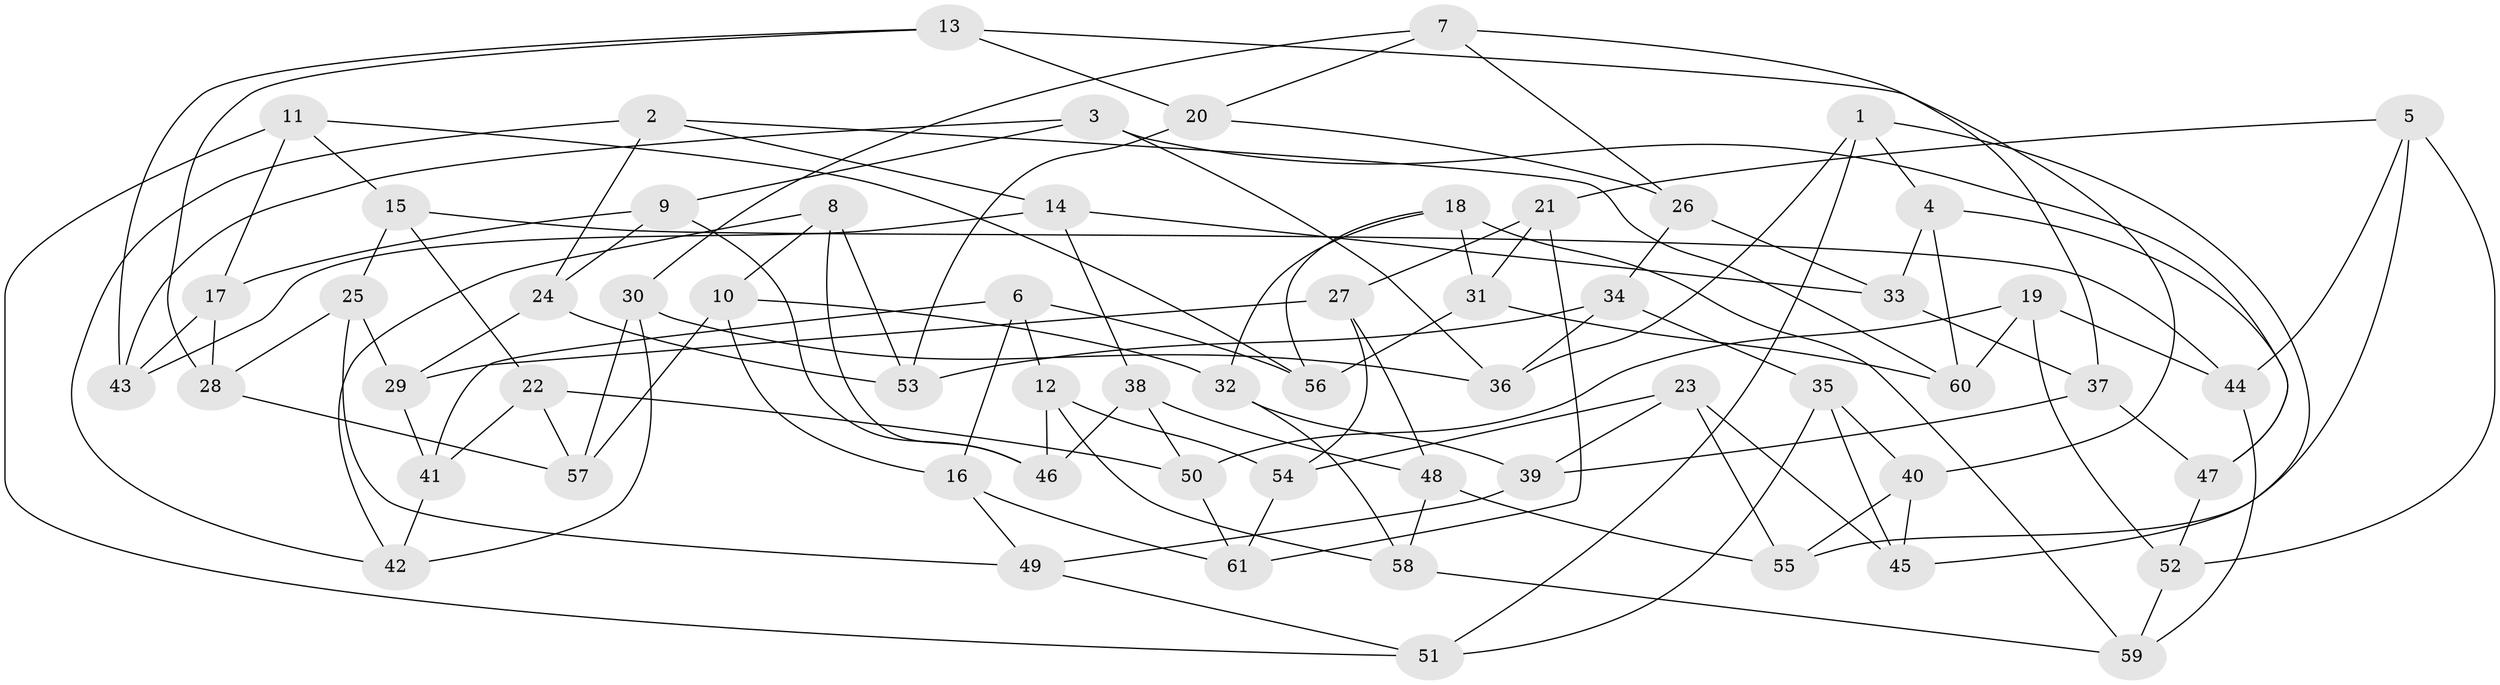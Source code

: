 // coarse degree distribution, {6: 0.2857142857142857, 4: 0.5238095238095238, 3: 0.023809523809523808, 5: 0.16666666666666666}
// Generated by graph-tools (version 1.1) at 2025/52/02/27/25 19:52:34]
// undirected, 61 vertices, 122 edges
graph export_dot {
graph [start="1"]
  node [color=gray90,style=filled];
  1;
  2;
  3;
  4;
  5;
  6;
  7;
  8;
  9;
  10;
  11;
  12;
  13;
  14;
  15;
  16;
  17;
  18;
  19;
  20;
  21;
  22;
  23;
  24;
  25;
  26;
  27;
  28;
  29;
  30;
  31;
  32;
  33;
  34;
  35;
  36;
  37;
  38;
  39;
  40;
  41;
  42;
  43;
  44;
  45;
  46;
  47;
  48;
  49;
  50;
  51;
  52;
  53;
  54;
  55;
  56;
  57;
  58;
  59;
  60;
  61;
  1 -- 36;
  1 -- 51;
  1 -- 45;
  1 -- 4;
  2 -- 60;
  2 -- 14;
  2 -- 42;
  2 -- 24;
  3 -- 36;
  3 -- 47;
  3 -- 9;
  3 -- 43;
  4 -- 47;
  4 -- 33;
  4 -- 60;
  5 -- 55;
  5 -- 44;
  5 -- 21;
  5 -- 52;
  6 -- 16;
  6 -- 56;
  6 -- 41;
  6 -- 12;
  7 -- 30;
  7 -- 26;
  7 -- 20;
  7 -- 37;
  8 -- 53;
  8 -- 42;
  8 -- 46;
  8 -- 10;
  9 -- 46;
  9 -- 17;
  9 -- 24;
  10 -- 32;
  10 -- 16;
  10 -- 57;
  11 -- 17;
  11 -- 56;
  11 -- 15;
  11 -- 51;
  12 -- 46;
  12 -- 54;
  12 -- 58;
  13 -- 28;
  13 -- 40;
  13 -- 43;
  13 -- 20;
  14 -- 38;
  14 -- 43;
  14 -- 33;
  15 -- 22;
  15 -- 44;
  15 -- 25;
  16 -- 61;
  16 -- 49;
  17 -- 43;
  17 -- 28;
  18 -- 32;
  18 -- 56;
  18 -- 31;
  18 -- 59;
  19 -- 60;
  19 -- 44;
  19 -- 50;
  19 -- 52;
  20 -- 26;
  20 -- 53;
  21 -- 61;
  21 -- 31;
  21 -- 27;
  22 -- 57;
  22 -- 50;
  22 -- 41;
  23 -- 39;
  23 -- 55;
  23 -- 45;
  23 -- 54;
  24 -- 29;
  24 -- 53;
  25 -- 49;
  25 -- 29;
  25 -- 28;
  26 -- 33;
  26 -- 34;
  27 -- 29;
  27 -- 54;
  27 -- 48;
  28 -- 57;
  29 -- 41;
  30 -- 42;
  30 -- 57;
  30 -- 36;
  31 -- 60;
  31 -- 56;
  32 -- 58;
  32 -- 39;
  33 -- 37;
  34 -- 36;
  34 -- 35;
  34 -- 53;
  35 -- 40;
  35 -- 51;
  35 -- 45;
  37 -- 47;
  37 -- 39;
  38 -- 50;
  38 -- 48;
  38 -- 46;
  39 -- 49;
  40 -- 55;
  40 -- 45;
  41 -- 42;
  44 -- 59;
  47 -- 52;
  48 -- 55;
  48 -- 58;
  49 -- 51;
  50 -- 61;
  52 -- 59;
  54 -- 61;
  58 -- 59;
}
